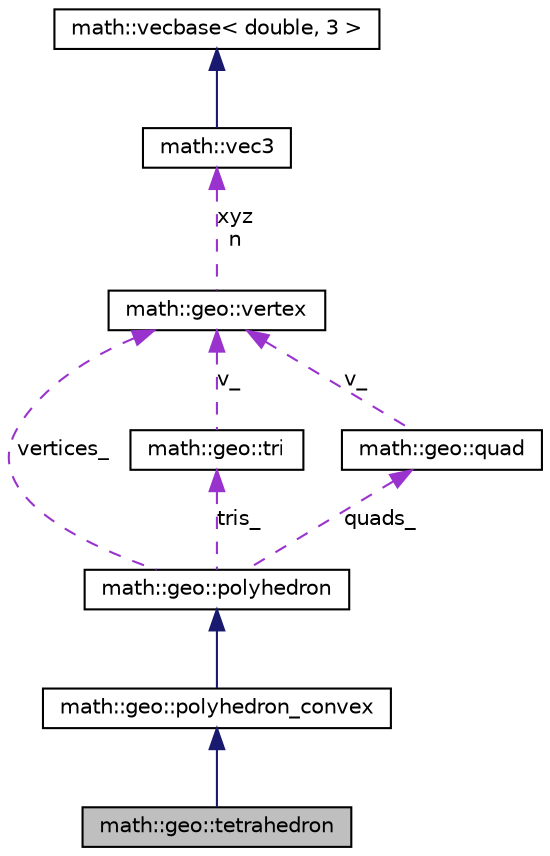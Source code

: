 digraph G
{
  edge [fontname="Helvetica",fontsize="10",labelfontname="Helvetica",labelfontsize="10"];
  node [fontname="Helvetica",fontsize="10",shape=record];
  Node1 [label="math::geo::tetrahedron",height=0.2,width=0.4,color="black", fillcolor="grey75", style="filled" fontcolor="black"];
  Node2 -> Node1 [dir=back,color="midnightblue",fontsize="10",style="solid",fontname="Helvetica"];
  Node2 [label="math::geo::polyhedron_convex",height=0.2,width=0.4,color="black", fillcolor="white", style="filled",URL="$classmath_1_1geo_1_1polyhedron__convex.html"];
  Node3 -> Node2 [dir=back,color="midnightblue",fontsize="10",style="solid",fontname="Helvetica"];
  Node3 [label="math::geo::polyhedron",height=0.2,width=0.4,color="black", fillcolor="white", style="filled",URL="$classmath_1_1geo_1_1polyhedron.html"];
  Node4 -> Node3 [dir=back,color="darkorchid3",fontsize="10",style="dashed",label="tris_",fontname="Helvetica"];
  Node4 [label="math::geo::tri",height=0.2,width=0.4,color="black", fillcolor="white", style="filled",URL="$classmath_1_1geo_1_1tri.html"];
  Node5 -> Node4 [dir=back,color="darkorchid3",fontsize="10",style="dashed",label="v_",fontname="Helvetica"];
  Node5 [label="math::geo::vertex",height=0.2,width=0.4,color="black", fillcolor="white", style="filled",URL="$classmath_1_1geo_1_1vertex.html"];
  Node6 -> Node5 [dir=back,color="darkorchid3",fontsize="10",style="dashed",label="xyz\nn",fontname="Helvetica"];
  Node6 [label="math::vec3",height=0.2,width=0.4,color="black", fillcolor="white", style="filled",URL="$classmath_1_1vec3.html"];
  Node7 -> Node6 [dir=back,color="midnightblue",fontsize="10",style="solid",fontname="Helvetica"];
  Node7 [label="math::vecbase\< double, 3 \>",height=0.2,width=0.4,color="black", fillcolor="white", style="filled",URL="$classmath_1_1vecbase.html"];
  Node8 -> Node3 [dir=back,color="darkorchid3",fontsize="10",style="dashed",label="quads_",fontname="Helvetica"];
  Node8 [label="math::geo::quad",height=0.2,width=0.4,color="black", fillcolor="white", style="filled",URL="$classmath_1_1geo_1_1quad.html"];
  Node5 -> Node8 [dir=back,color="darkorchid3",fontsize="10",style="dashed",label="v_",fontname="Helvetica"];
  Node5 -> Node3 [dir=back,color="darkorchid3",fontsize="10",style="dashed",label="vertices_",fontname="Helvetica"];
}
